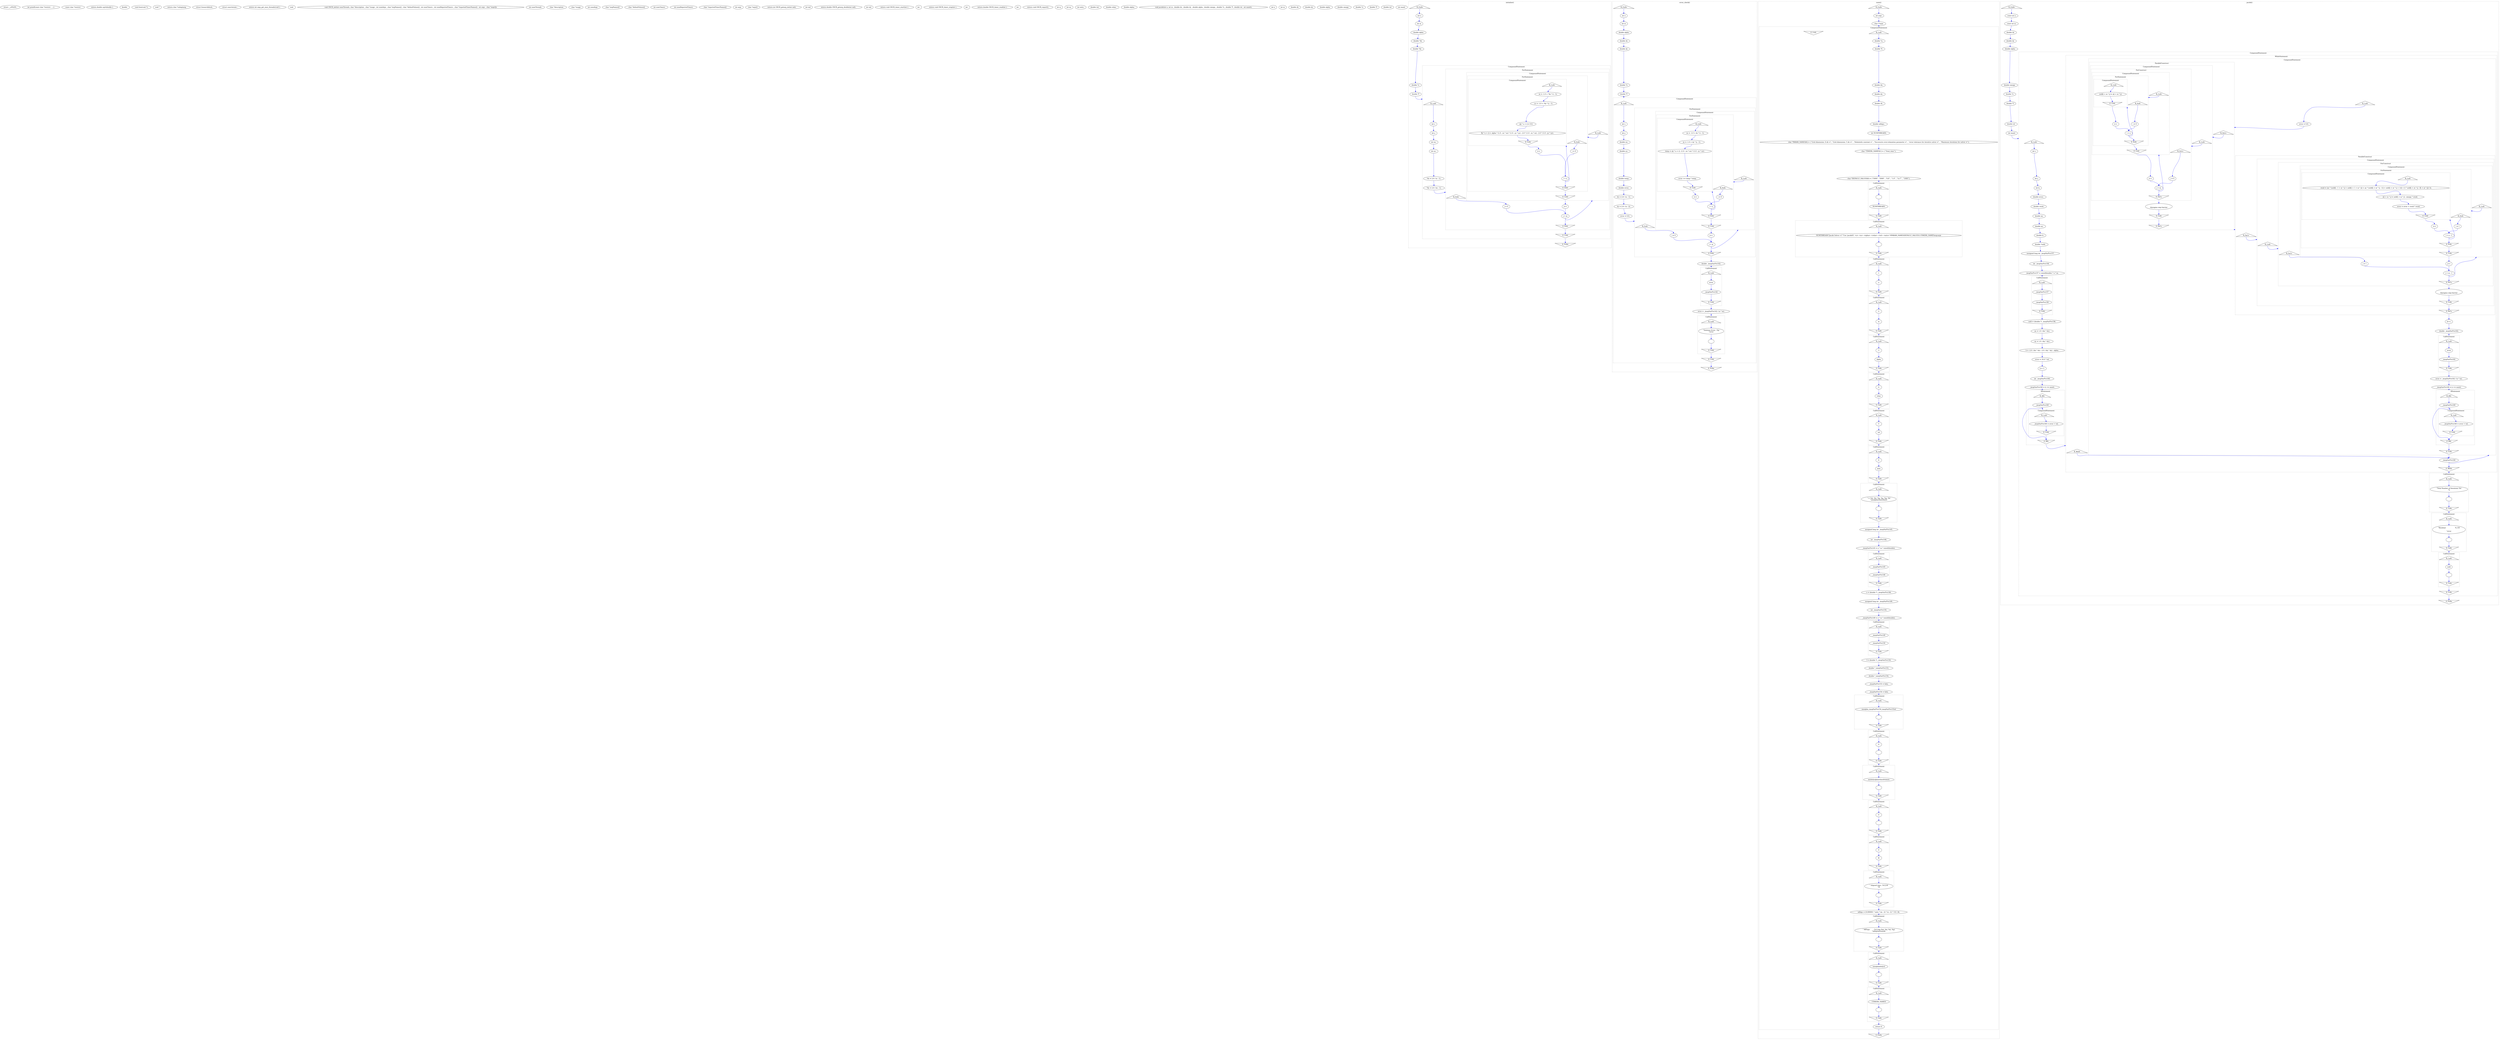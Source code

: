digraph graph1749186397 {
	compound=true;
	edge[color=blue];
	node665576141[label="struct __sFILEX ;"];
	node2080166188[label="int printf(const char *restrict , ...);"];
	node1769597131[label="const char *restrict "];
	node1146848448[label="extern double sqrt(double );"];
	node1688019098[label="double "];
	node6738746[label="void free(void *);"];
	node2088051243[label="void *"];
	node1025799482[label="extern char *suboptarg;"];
	node1068934215[label="struct fssearchblock ;"];
	node610984013[label="struct searchstate ;"];
	node1796488937[label="extern int omp_get_max_threads(void );"];
	node64830413[label="void "];
	node1166726978[label="void OSCR_init(int numThreads, char *description , char *usage , int numArgs , char *argNames[] , char *defaultValues[] , int numTimers , int numReportedTimers , char *reportedTimerNames[] , int argc , char *argv[]);"];
	node600746945[label="int numThreads"];
	node221036634[label="char *description"];
	node1442045361[label="char *usage"];
	node182738614[label="int numArgs"];
	node1620303253[label="char *argNames[]"];
	node89387388[label="char *defaultValues[]"];
	node1458540918[label="int numTimers"];
	node1440047379[label="int numReportedTimers"];
	node1558712965[label="char *reportedTimerNames[]"];
	node250370634[label="int argc"];
	node143110009[label="char *argv[]"];
	node1731722639[label="extern int OSCR_getarg_int(int ind);"];
	node762227630[label="int ind"];
	node54495403[label="extern double OSCR_getarg_double(int ind);"];
	node1991294891[label="int ind"];
	node842326585[label="extern void OSCR_timer_start(int );"];
	node1615056168[label="int "];
	node439904756[label="extern void OSCR_timer_stop(int );"];
	node1122805102[label="int "];
	node1946403944[label="extern double OSCR_timer_read(int );"];
	node394721749[label="int "];
	node1418385211[label="extern void OSCR_report();"];
	node1159114532[label="int n;"];
	node134310351[label="int m;"];
	node611563982[label="int mits;"];
	node1485697819[label="double tol;"];
	node297927961[label="double relax;"];
	node1786364562[label="double alpha;"];
	node1669712678[label="void jacobi(int n, int m , double dx , double dy , double alpha , double omega , double *u , double *f , double tol , int maxit);"];
	node1889248251[label="int n"];
	node2011482127[label="int m"];
	node210652080[label="double dx"];
	node146370526[label="double dy"];
	node1587819720[label="double alpha"];
	node1210898719[label="double omega"];
	node720167805[label="double *u"];
	node992846223[label="double *f"];
	node937773018[label="double tol"];
	node2052256418[label="int maxit"];
	subgraph cluster2041416495 {
		compound=true;
		style=dotted;
		label="initialize()";
		node502800944[label="B_FuDe", shape="triangle"];
		node576936864[label="E_FuDe", shape="invtriangle"];
		node1340565491[label="int n"];
		node349420578[label="int m"];
		node534906248[label="double alpha"];
		node1016925085[label="double *dx"];
		node1224347463[label="double *dy"];
		node963110412[label="double *u"];
		node345902941[label="double *f"];
		subgraph cluster1524960486 {
			compound=true;
			style=dotted;
			label="CompoundStatement";
			node117009527[label="B_CoSt", shape="triangle"];
			node199640888[label="E_CoSt", shape="invtriangle"];
			node1264413185[label="int i;"];
			node431687661[label="int j;"];
			node1546693040[label="int xx;"];
			node1928931046[label="int yy;"];
			node384587033[label="*dx = 2.0 / (n - 1);"];
			node1546908073[label="*dy = 2.0 / (m - 1);"];
			subgraph cluster757004314 {
				compound=true;
				style=dotted;
				label="ForStatement";
				node1279271200[label="B_FoSt", shape="triangle"];
				node52908367[label="E_FoSt", shape="invtriangle"];
				node1971764991[label="j = 0"];
				node1293680848[label="j < m"];
				node2151717[label="j++"];
				subgraph cluster966544353 {
					compound=true;
					style=dotted;
					label="CompoundStatement";
					node689745064[label="B_CoSt", shape="triangle"];
					node945722724[label="E_CoSt", shape="invtriangle"];
					subgraph cluster649329985 {
						compound=true;
						style=dotted;
						label="ForStatement";
						node1955920234[label="B_FoSt", shape="triangle"];
						node1444635922[label="E_FoSt", shape="invtriangle"];
						node1239807799[label="i = 0"];
						node1778629809[label="i < n"];
						node1620948027[label="i++"];
						subgraph cluster680712932 {
							compound=true;
							style=dotted;
							label="CompoundStatement";
							node895281180[label="B_CoSt", shape="triangle"];
							node694452085[label="E_CoSt", shape="invtriangle"];
							node1785397234[label="xx = -1.0 + *dx * (i - 1);"];
							node710190911[label="yy = -1.0 + *dy * (j - 1);"];
							node1387380406[label="u[j * n + i] = 0.0;"];
							node540325452[label="f[j * n + i] = -alpha * (1.0 - xx * xx) * (1.0 - yy * yy) - 2.0 * (1.0 - xx * xx) - 2.0 * (1.0 - yy * yy);"];
						}
					}
				}
			}
		}
	}
	subgraph cluster542980314 {
		compound=true;
		style=dotted;
		label="error_check()";
		node1766911337[label="B_FuDe", shape="triangle"];
		node1842853283[label="E_FuDe", shape="invtriangle"];
		node932257672[label="int n"];
		node775081157[label="int m"];
		node1731656333[label="double alpha"];
		node800735172[label="double dx"];
		node997850486[label="double dy"];
		node1117871068[label="double *u"];
		node888557915[label="double *f"];
		subgraph cluster130764844 {
			compound=true;
			style=dotted;
			label="CompoundStatement";
			node660339123[label="B_CoSt", shape="triangle"];
			node462039519[label="E_CoSt", shape="invtriangle"];
			node519492428[label="int i;"];
			node665698670[label="int j;"];
			node668312960[label="double xx;"];
			node1209411469[label="double yy;"];
			node1581078471[label="double temp;"];
			node1221991240[label="double error;"];
			node1463355115[label="dx = 2.0 / (n - 1);"];
			node1414549197[label="dy = 2.0 / (n - 2);"];
			node1731977615[label="error = 0.0;"];
			subgraph cluster2048013503 {
				compound=true;
				style=dotted;
				label="ForStatement";
				node795011696[label="B_FoSt", shape="triangle"];
				node616207929[label="E_FoSt", shape="invtriangle"];
				node461698165[label="j = 0"];
				node431570856[label="j < m"];
				node948250363[label="j++"];
				subgraph cluster1855261647 {
					compound=true;
					style=dotted;
					label="CompoundStatement";
					node373378624[label="B_CoSt", shape="triangle"];
					node1958402562[label="E_CoSt", shape="invtriangle"];
					subgraph cluster1195942137 {
						compound=true;
						style=dotted;
						label="ForStatement";
						node1259639178[label="B_FoSt", shape="triangle"];
						node1830745997[label="E_FoSt", shape="invtriangle"];
						node1844334363[label="i = 0"];
						node1184124073[label="i < n"];
						node1979274004[label="i++"];
						subgraph cluster1984094095 {
							compound=true;
							style=dotted;
							label="CompoundStatement";
							node1043358826[label="B_CoSt", shape="triangle"];
							node1558079303[label="E_CoSt", shape="invtriangle"];
							node764826684[label="xx = -1.0 + dx * (i - 1);"];
							node753631393[label="yy = -1.0 + dy * (j - 1);"];
							node2101527076[label="temp = u[j * n + i] - (1.0 - xx * xx) * (1.0 - yy * yy);"];
							node1280124872[label="error += temp * temp;"];
						}
					}
				}
			}
			node1552400354[label="double _imopVarPre142;"];
			subgraph cluster1543146693 {
				compound=true;
				style=dotted;
				label="CallStatement";
				node1718322084[label="B_CaSt", shape="triangle"];
				node1956415355[label="E_CaSt", shape="invtriangle"];
				node251520863[label="error"];
				node992086987[label="_imopVarPre142"];
			}
			node1100109058[label="error = _imopVarPre142 / (n * m);"];
			subgraph cluster1946111918 {
				compound=true;
				style=dotted;
				label="CallStatement";
				node564817260[label="B_CaSt", shape="triangle"];
				node194415222[label="E_CaSt", shape="invtriangle"];
				node798622145[label="\"Solution Error : %g\n\"error"];
				node2015999862[label=""];
			}
		}
	}
	subgraph cluster478209179 {
		compound=true;
		style=dotted;
		label="main()";
		node1166230227[label="B_FuDe", shape="triangle"];
		node365056339[label="E_FuDe", shape="invtriangle"];
		node2000648320[label="int argc"];
		node1191864687[label="char **argv"];
		subgraph cluster2061440682 {
			compound=true;
			style=dotted;
			label="CompoundStatement";
			node883020319[label="B_CoSt", shape="triangle"];
			node1488946768[label="E_CoSt", shape="invtriangle"];
			node739264372[label="double *u;"];
			node1850597787[label="double *f;"];
			node1730337646[label="double dx;"];
			node673672784[label="double dy;"];
			node73698537[label="double dt;"];
			node1321115948[label="double mflops;"];
			node2122357625[label="int NUMTHREADS;"];
			node82275756[label="char *PARAM_NAMES[6] = {\"Grid dimension: X dir =\", \"Grid dimension: Y dir =\" , \"Helmhotlz constant =\" , \"Successive over-relaxation parameter =\" , \"error tolerance for iterative solver =\" , \"Maximum iterations for solver =\"};"];
			node1504321715[label="char *TIMERS_NAMES[1] = {\"Total_time\"};"];
			node993420850[label="char *DEFAULT_VALUES[6] = {\"5000\", \"5000\" , \"0.8\" , \"1.0\" , \"1e-7\" , \"1000\"};"];
			subgraph cluster492252770 {
				compound=true;
				style=dotted;
				label="CallStatement";
				node701166114[label="B_CaSt", shape="triangle"];
				node1187972599[label="E_CaSt", shape="invtriangle"];
				node1481751887[label=""];
				node2094115865[label="NUMTHREADS"];
			}
			subgraph cluster1417554340 {
				compound=true;
				style=dotted;
				label="CallStatement";
				node478182173[label="B_CaSt", shape="triangle"];
				node596333086[label="E_CaSt", shape="invtriangle"];
				node456785282[label="NUMTHREADS\"Jacobi Solver v1\"\"Use \'jacobi01\' <n> <m> <alpha> <relax> <tol> <mits>\"6PARAM_NAMESDEFAULT_VALUES11TIMERS_NAMESargcargv"];
				node452457802[label=""];
			}
			subgraph cluster1829966070 {
				compound=true;
				style=dotted;
				label="CallStatement";
				node841537936[label="B_CaSt", shape="triangle"];
				node1424439581[label="E_CaSt", shape="invtriangle"];
				node1354280589[label="1"];
				node701681793[label="n"];
			}
			subgraph cluster2078239671 {
				compound=true;
				style=dotted;
				label="CallStatement";
				node465909321[label="B_CaSt", shape="triangle"];
				node143486875[label="E_CaSt", shape="invtriangle"];
				node1205419533[label="2"];
				node405488475[label="m"];
			}
			subgraph cluster1622135821 {
				compound=true;
				style=dotted;
				label="CallStatement";
				node681747431[label="B_CaSt", shape="triangle"];
				node1059080630[label="E_CaSt", shape="invtriangle"];
				node280223635[label="3"];
				node3392189[label="alpha"];
			}
			subgraph cluster1628289406 {
				compound=true;
				style=dotted;
				label="CallStatement";
				node1862674654[label="B_CaSt", shape="triangle"];
				node1068232840[label="E_CaSt", shape="invtriangle"];
				node507061061[label="4"];
				node2077662850[label="relax"];
			}
			subgraph cluster984567559 {
				compound=true;
				style=dotted;
				label="CallStatement";
				node1556061855[label="B_CaSt", shape="triangle"];
				node417875774[label="E_CaSt", shape="invtriangle"];
				node1513029997[label="5"];
				node1121891386[label="tol"];
			}
			subgraph cluster467313213 {
				compound=true;
				style=dotted;
				label="CallStatement";
				node2045913001[label="B_CaSt", shape="triangle"];
				node1822630059[label="E_CaSt", shape="invtriangle"];
				node1356236848[label="6"];
				node1733619456[label="mits"];
			}
			subgraph cluster855724043 {
				compound=true;
				style=dotted;
				label="CallStatement";
				node615853374[label="B_CaSt", shape="triangle"];
				node366916060[label="E_CaSt", shape="invtriangle"];
				node1855734078[label="\"-> %d, %d, %g, %g, %g, %d\n\"nmalpharelaxtolmits"];
				node275754769[label=""];
			}
			node279781579[label="unsigned long int _imopVarPre145;"];
			node254955665[label="int _imopVarPre146;"];
			node2050275256[label="_imopVarPre145 = n * m * sizeof(double);"];
			subgraph cluster1424497441 {
				compound=true;
				style=dotted;
				label="CallStatement";
				node953528583[label="B_CaSt", shape="triangle"];
				node1716551994[label="E_CaSt", shape="invtriangle"];
				node1156210828[label="_imopVarPre145"];
				node1158124724[label="_imopVarPre146"];
			}
			node995631377[label="u = (double *) _imopVarPre146;"];
			node3694603[label="unsigned long int _imopVarPre149;"];
			node37400149[label="int _imopVarPre150;"];
			node939475028[label="_imopVarPre149 = n * m * sizeof(double);"];
			subgraph cluster47268007 {
				compound=true;
				style=dotted;
				label="CallStatement";
				node880533231[label="B_CaSt", shape="triangle"];
				node715289224[label="E_CaSt", shape="invtriangle"];
				node2134157671[label="_imopVarPre149"];
				node495857386[label="_imopVarPre150"];
			}
			node1346354118[label="f = (double *) _imopVarPre150;"];
			node930900166[label="double *_imopVarPre153;"];
			node1870749311[label="double *_imopVarPre154;"];
			node1360533184[label="_imopVarPre153 = &dy;"];
			node955443582[label="_imopVarPre154 = &dx;"];
			subgraph cluster778337881 {
				compound=true;
				style=dotted;
				label="CallStatement";
				node742568993[label="B_CaSt", shape="triangle"];
				node1373861264[label="E_CaSt", shape="invtriangle"];
				node233519968[label="nmalpha_imopVarPre154_imopVarPre153uf"];
				node943666520[label=""];
			}
			subgraph cluster1856589162 {
				compound=true;
				style=dotted;
				label="CallStatement";
				node675833472[label="B_CaSt", shape="triangle"];
				node1300132917[label="E_CaSt", shape="invtriangle"];
				node1243495105[label="0"];
				node8197402[label=""];
			}
			subgraph cluster15910024 {
				compound=true;
				style=dotted;
				label="CallStatement";
				node1420623741[label="B_CaSt", shape="triangle"];
				node2076829355[label="E_CaSt", shape="invtriangle"];
				node1418245573[label="nmdxdyalpharelaxuftolmits"];
				node476973576[label=""];
			}
			subgraph cluster1129387802 {
				compound=true;
				style=dotted;
				label="CallStatement";
				node1009218257[label="B_CaSt", shape="triangle"];
				node936380963[label="E_CaSt", shape="invtriangle"];
				node1128158063[label="0"];
				node159917166[label=""];
			}
			subgraph cluster1098568947 {
				compound=true;
				style=dotted;
				label="CallStatement";
				node795594631[label="B_CaSt", shape="triangle"];
				node1492219097[label="E_CaSt", shape="invtriangle"];
				node2026371507[label="0"];
				node178393154[label="dt"];
			}
			subgraph cluster1311544814 {
				compound=true;
				style=dotted;
				label="CallStatement";
				node13692003[label="B_CaSt", shape="triangle"];
				node94748968[label="E_CaSt", shape="invtriangle"];
				node1944815218[label="\" elapsed time : %12.6f\n\"dt"];
				node2146613458[label=""];
			}
			node594916129[label="mflops = (0.000001 * mits * (m - 2) * (n - 2) * 13) / dt;"];
			subgraph cluster1272753974 {
				compound=true;
				style=dotted;
				label="CallStatement";
				node1641027464[label="B_CaSt", shape="triangle"];
				node731610911[label="E_CaSt", shape="invtriangle"];
				node642538759[label="\" MFlops       : %12.6g (%d, %d, %d, %g)\n\"mflopsmitsmndt"];
				node1317441269[label=""];
			}
			subgraph cluster611739613 {
				compound=true;
				style=dotted;
				label="CallStatement";
				node1862900975[label="B_CaSt", shape="triangle"];
				node184244257[label="E_CaSt", shape="invtriangle"];
				node1275011461[label="nmalphadxdyuf"];
				node1808527451[label=""];
			}
			subgraph cluster1500588149 {
				compound=true;
				style=dotted;
				label="CallStatement";
				node1202907617[label="B_CaSt", shape="triangle"];
				node1502882632[label="E_CaSt", shape="invtriangle"];
				node409596180[label="1TIMERS_NAMES"];
				node632841653[label=""];
			}
			node538618049[label="return 0;"];
		}
	}
	subgraph cluster180078856 {
		compound=true;
		style=dotted;
		label="jacobi()";
		node1152380885[label="B_FuDe", shape="triangle"];
		node161982472[label="E_FuDe", shape="invtriangle"];
		node905488851[label="const int n"];
		node190153364[label="const int m"];
		node810169941[label="double dx"];
		node589016913[label="double dy"];
		node809128217[label="double alpha"];
		node336927685[label="double omega"];
		node1651689839[label="double *u"];
		node841483227[label="double *f"];
		node1559788797[label="double tol"];
		node1251247808[label="int maxit"];
		subgraph cluster10001825 {
			compound=true;
			style=dotted;
			label="CompoundStatement";
			node835426017[label="B_CoSt", shape="triangle"];
			node65982709[label="E_CoSt", shape="invtriangle"];
			node1142735456[label="int i;"];
			node1257532915[label="int j;"];
			node2007138812[label="int k;"];
			node1779479139[label="double error;"];
			node199000084[label="double resid;"];
			node1643379640[label="double ax;"];
			node1165568071[label="double ay;"];
			node1373646877[label="double b;"];
			node62915435[label="double *uold;"];
			node663277822[label="unsigned long int _imopVarPre157;"];
			node394424498[label="int _imopVarPre158;"];
			node1206180304[label="_imopVarPre157 = sizeof(double) * n * m;"];
			subgraph cluster1646234040 {
				compound=true;
				style=dotted;
				label="CallStatement";
				node255041198[label="B_CaSt", shape="triangle"];
				node673367807[label="E_CaSt", shape="invtriangle"];
				node1303362110[label="_imopVarPre157"];
				node1077316166[label="_imopVarPre158"];
			}
			node905940937[label="uold = (double *) _imopVarPre158;"];
			node1123664282[label="ax = 1.0 / (dx * dx);"];
			node543409470[label="ay = 1.0 / (dy * dy);"];
			node2097989776[label="b = -2.0 / (dx * dx) - 2.0 / (dy * dy) - alpha;"];
			node1729171313[label="error = 10.0 * tol;"];
			node1681215776[label="k = 1;"];
			node1819897025[label="int _imopVarPre160;"];
			node1878267309[label="_imopVarPre160 = k <= maxit;"];
			subgraph cluster947173397 {
				compound=true;
				style=dotted;
				label="IfStatement";
				node1568159144[label="B_IfSt", shape="triangle"];
				node1935689965[label="E_IfSt", shape="invtriangle"];
				node404152906[label="_imopVarPre160"];
				subgraph cluster1566269351 {
					compound=true;
					style=dotted;
					label="CompoundStatement";
					node44249014[label="B_CoSt", shape="triangle"];
					node101740901[label="E_CoSt", shape="invtriangle"];
					node2076627578[label="_imopVarPre160 = error > tol;"];
				}
			}
			subgraph cluster911857585 {
				compound=true;
				style=dotted;
				label="WhileStatement";
				node538292941[label="B_WhSt", shape="triangle"];
				node1004219512[label="E_WhSt", shape="invtriangle"];
				node293326812[label="_imopVarPre160"];
				subgraph cluster341887005 {
					compound=true;
					style=dotted;
					label="CompoundStatement";
					node59465509[label="B_CoSt", shape="triangle"];
					node847174133[label="E_CoSt", shape="invtriangle"];
					node1142402835[label="error = 0.0;"];
					subgraph cluster1022830989 {
						compound=true;
						style=dotted;
						label="ParallelConstruct";
						node33510911[label="B_PaCo", shape="triangle"];
						node891232836[label="E_PaCo", shape="invtriangle"];
						subgraph cluster1258103238 {
							compound=true;
							style=dotted;
							label="CompoundStatement";
							node1292325833[label="B_CoSt", shape="triangle"];
							node337029130[label="E_CoSt", shape="invtriangle"];
							subgraph cluster1462661081 {
								compound=true;
								style=dotted;
								label="ForConstruct";
								node2136911375[label="B_FoCo", shape="triangle"];
								node1488395499[label="E_FoCo", shape="invtriangle"];
								node1145882513[label="j = 0"];
								node925908754[label="j < m"];
								node1310167355[label="j++"];
								subgraph cluster904409454 {
									compound=true;
									style=dotted;
									label="CompoundStatement";
									node40736485[label="B_CoSt", shape="triangle"];
									node862486751[label="E_CoSt", shape="invtriangle"];
									subgraph cluster985655365 {
										compound=true;
										style=dotted;
										label="ForStatement";
										node2047812687[label="B_FoSt", shape="triangle"];
										node913450862[label="E_FoSt", shape="invtriangle"];
										node590406624[label="i = 0"];
										node666040998[label="i < n"];
										node736868175[label="i++"];
										subgraph cluster1636487850 {
											compound=true;
											style=dotted;
											label="CompoundStatement";
											node447144896[label="B_CoSt", shape="triangle"];
											node892466122[label="E_CoSt", shape="invtriangle"];
											node1583816224[label="uold[i + m * j] = u[i + m * j];"];
										}
									}
								}
							}
							node1146423186[label="
#pragma omp barrier
"];
						}
					}
					subgraph cluster1633566545 {
						compound=true;
						style=dotted;
						label="ParallelConstruct";
						node1081635795[label="B_PaCo", shape="triangle"];
						node1619773688[label="E_PaCo", shape="invtriangle"];
						subgraph cluster1754087707 {
							compound=true;
							style=dotted;
							label="CompoundStatement";
							node942444738[label="B_CoSt", shape="triangle"];
							node140110402[label="E_CoSt", shape="invtriangle"];
							subgraph cluster82517097 {
								compound=true;
								style=dotted;
								label="ForConstruct";
								node1943266645[label="B_FoCo", shape="triangle"];
								node721648892[label="E_FoCo", shape="invtriangle"];
								node1762378078[label="j = 1"];
								node2089636626[label="j < m - 1"];
								node1864007931[label="j++"];
								subgraph cluster684407333 {
									compound=true;
									style=dotted;
									label="CompoundStatement";
									node1431699407[label="B_CoSt", shape="triangle"];
									node1828559444[label="E_CoSt", shape="invtriangle"];
									subgraph cluster1240328647 {
										compound=true;
										style=dotted;
										label="ForStatement";
										node1858976440[label="B_FoSt", shape="triangle"];
										node1037346554[label="E_FoSt", shape="invtriangle"];
										node605201451[label="i = 1"];
										node62182667[label="i < n - 1"];
										node124132186[label="i++"];
										subgraph cluster265939934 {
											compound=true;
											style=dotted;
											label="CompoundStatement";
											node345516674[label="B_CoSt", shape="triangle"];
											node1323676377[label="E_CoSt", shape="invtriangle"];
											node688722159[label="resid = (ax * (uold[i - 1 + m * j] + uold[i + 1 + m * j]) + ay * (uold[i + m * (j - 1)] + uold[i + m * (j + 1)]) + b * uold[i + m * j] - f[i + m * j]) / b;"];
											node1010311355[label="u[i + m * j] = uold[i + m * j] - omega * resid;"];
											node327561535[label="error = error + resid * resid;"];
										}
									}
								}
							}
							node1431064234[label="
#pragma omp barrier
"];
						}
					}
					node395607661[label="k++;"];
					node716333944[label="double _imopVarPre162;"];
					subgraph cluster406265225 {
						compound=true;
						style=dotted;
						label="CallStatement";
						node1329572464[label="B_CaSt", shape="triangle"];
						node1211297851[label="E_CaSt", shape="invtriangle"];
						node2062780238[label="error"];
						node1750490055[label="_imopVarPre162"];
					}
					node236055802[label="error = _imopVarPre162 / (n * m);"];
					node1841945133[label="_imopVarPre160 = k <= maxit;"];
					subgraph cluster2009139807 {
						compound=true;
						style=dotted;
						label="IfStatement";
						node24532316[label="B_IfSt", shape="triangle"];
						node2088246338[label="E_IfSt", shape="invtriangle"];
						node895259838[label="_imopVarPre160"];
						subgraph cluster213095762 {
							compound=true;
							style=dotted;
							label="CompoundStatement";
							node32749970[label="B_CoSt", shape="triangle"];
							node710144533[label="E_CoSt", shape="invtriangle"];
							node586479858[label="_imopVarPre160 = error > tol;"];
						}
					}
				}
			}
			subgraph cluster1446521801 {
				compound=true;
				style=dotted;
				label="CallStatement";
				node1494896526[label="B_CaSt", shape="triangle"];
				node1408073939[label="E_CaSt", shape="invtriangle"];
				node1805672691[label="\"Total Number of Iterations %d\n\"k"];
				node1092245861[label=""];
			}
			subgraph cluster1907767760 {
				compound=true;
				style=dotted;
				label="CallStatement";
				node413293501[label="B_CaSt", shape="triangle"];
				node1566285515[label="E_CaSt", shape="invtriangle"];
				node518159731[label="\"Residual                   %.15f\n\n\"error"];
				node2095602418[label=""];
			}
			subgraph cluster509654105 {
				compound=true;
				style=dotted;
				label="CallStatement";
				node1904047495[label="B_CaSt", shape="triangle"];
				node1049650037[label="E_CaSt", shape="invtriangle"];
				node1076039353[label="uold"];
				node1102135101[label=""];
			}
		}
	}
	node502800944 -> node1340565491[tailport=s, headport=n, weight=8];
	node1340565491 -> node349420578[weight=8, tailport=s, headport=n];
	node349420578 -> node534906248[weight=8, tailport=s, headport=n];
	node534906248 -> node1016925085[weight=8, tailport=s, headport=n];
	node1016925085 -> node1224347463[weight=8, tailport=s, headport=n];
	node1224347463 -> node963110412[weight=8, tailport=s, headport=n];
	node963110412 -> node345902941[weight=8, tailport=s, headport=n];
	node345902941 -> node117009527[lhead=cluster1524960486, weight=8, tailport=s, headport=n];
	node117009527 -> node1264413185[tailport=s, headport=n, weight=8];
	node1264413185 -> node431687661[weight=8, tailport=s, headport=n];
	node431687661 -> node1546693040[weight=8, tailport=s, headport=n];
	node1546693040 -> node1928931046[weight=8, tailport=s, headport=n];
	node1928931046 -> node384587033[weight=8, tailport=s, headport=n];
	node384587033 -> node1546908073[weight=8, tailport=s, headport=n];
	node1546908073 -> node1279271200[lhead=cluster757004314, weight=8, tailport=s, headport=n];
	node1279271200 -> node1971764991[tailport=s, headport=n, weight=8];
	node1971764991 -> node1293680848[weight=8, tailport=s, headport=n];
	node1293680848 -> node689745064[lhead=cluster966544353, weight=8, tailport=s, headport=n];
	node1293680848 -> node52908367[weight=8, tailport=s, headport=n];
	node2151717 -> node1293680848[weight=8, tailport=s, headport=n];
	node689745064 -> node1955920234[tailport=s, headport=n, weight=8, lhead=cluster649329985];
	node1955920234 -> node1239807799[tailport=s, headport=n, weight=8];
	node1239807799 -> node1778629809[weight=8, tailport=s, headport=n];
	node1778629809 -> node895281180[lhead=cluster680712932, weight=8, tailport=s, headport=n];
	node1778629809 -> node1444635922[weight=8, tailport=s, headport=n];
	node1620948027 -> node1778629809[weight=8, tailport=s, headport=n];
	node895281180 -> node1785397234[tailport=s, headport=n, weight=8];
	node1785397234 -> node710190911[weight=8, tailport=s, headport=n];
	node710190911 -> node1387380406[weight=8, tailport=s, headport=n];
	node1387380406 -> node540325452[weight=8, tailport=s, headport=n];
	node540325452 -> node694452085[weight=8, tailport=s, headport=n];
	node694452085 -> node1620948027[tailport=s, headport=n, weight=8, ltail=cluster680712932];
	node1444635922 -> node945722724[tailport=s, headport=n, weight=8, ltail=cluster649329985];
	node945722724 -> node2151717[tailport=s, headport=n, weight=8, ltail=cluster966544353];
	node52908367 -> node199640888[tailport=s, headport=n, weight=8, ltail=cluster757004314];
	node199640888 -> node576936864[tailport=s, headport=n, weight=8, ltail=cluster1524960486];
	node1766911337 -> node932257672[tailport=s, headport=n, weight=8];
	node932257672 -> node775081157[weight=8, tailport=s, headport=n];
	node775081157 -> node1731656333[weight=8, tailport=s, headport=n];
	node1731656333 -> node800735172[weight=8, tailport=s, headport=n];
	node800735172 -> node997850486[weight=8, tailport=s, headport=n];
	node997850486 -> node1117871068[weight=8, tailport=s, headport=n];
	node1117871068 -> node888557915[weight=8, tailport=s, headport=n];
	node888557915 -> node660339123[lhead=cluster130764844, weight=8, tailport=s, headport=n];
	node660339123 -> node519492428[tailport=s, headport=n, weight=8];
	node519492428 -> node665698670[weight=8, tailport=s, headport=n];
	node665698670 -> node668312960[weight=8, tailport=s, headport=n];
	node668312960 -> node1209411469[weight=8, tailport=s, headport=n];
	node1209411469 -> node1581078471[weight=8, tailport=s, headport=n];
	node1581078471 -> node1221991240[weight=8, tailport=s, headport=n];
	node1221991240 -> node1463355115[weight=8, tailport=s, headport=n];
	node1463355115 -> node1414549197[weight=8, tailport=s, headport=n];
	node1414549197 -> node1731977615[weight=8, tailport=s, headport=n];
	node1731977615 -> node795011696[lhead=cluster2048013503, weight=8, tailport=s, headport=n];
	node795011696 -> node461698165[tailport=s, headport=n, weight=8];
	node461698165 -> node431570856[weight=8, tailport=s, headport=n];
	node431570856 -> node373378624[lhead=cluster1855261647, weight=8, tailport=s, headport=n];
	node431570856 -> node616207929[weight=8, tailport=s, headport=n];
	node948250363 -> node431570856[weight=8, tailport=s, headport=n];
	node373378624 -> node1259639178[tailport=s, headport=n, weight=8, lhead=cluster1195942137];
	node1259639178 -> node1844334363[tailport=s, headport=n, weight=8];
	node1844334363 -> node1184124073[weight=8, tailport=s, headport=n];
	node1184124073 -> node1043358826[lhead=cluster1984094095, weight=8, tailport=s, headport=n];
	node1184124073 -> node1830745997[weight=8, tailport=s, headport=n];
	node1979274004 -> node1184124073[weight=8, tailport=s, headport=n];
	node1043358826 -> node764826684[tailport=s, headport=n, weight=8];
	node764826684 -> node753631393[weight=8, tailport=s, headport=n];
	node753631393 -> node2101527076[weight=8, tailport=s, headport=n];
	node2101527076 -> node1280124872[weight=8, tailport=s, headport=n];
	node1280124872 -> node1558079303[weight=8, tailport=s, headport=n];
	node1558079303 -> node1979274004[tailport=s, headport=n, weight=8, ltail=cluster1984094095];
	node1830745997 -> node1958402562[tailport=s, headport=n, weight=8, ltail=cluster1195942137];
	node1958402562 -> node948250363[tailport=s, headport=n, weight=8, ltail=cluster1855261647];
	node616207929 -> node1552400354[tailport=s, headport=n, weight=8, ltail=cluster2048013503];
	node1552400354 -> node1718322084[lhead=cluster1543146693, weight=8, tailport=s, headport=n];
	node1718322084 -> node251520863[tailport=s, headport=n, weight=8];
	node251520863 -> node992086987[weight=8, tailport=s, headport=n];
	node992086987 -> node1956415355[weight=8, tailport=s, headport=n];
	node1956415355 -> node1100109058[tailport=s, headport=n, weight=8, ltail=cluster1543146693];
	node1100109058 -> node564817260[lhead=cluster1946111918, weight=8, tailport=s, headport=n];
	node564817260 -> node798622145[tailport=s, headport=n, weight=8];
	node798622145 -> node2015999862[weight=8, tailport=s, headport=n];
	node2015999862 -> node194415222[weight=8, tailport=s, headport=n];
	node194415222 -> node462039519[tailport=s, headport=n, weight=8, ltail=cluster1946111918];
	node462039519 -> node1842853283[tailport=s, headport=n, weight=8, ltail=cluster130764844];
	node1166230227 -> node2000648320[tailport=s, headport=n, weight=8];
	node2000648320 -> node1191864687[weight=8, tailport=s, headport=n];
	node1191864687 -> node883020319[lhead=cluster2061440682, weight=8, tailport=s, headport=n];
	node883020319 -> node739264372[tailport=s, headport=n, weight=8];
	node739264372 -> node1850597787[weight=8, tailport=s, headport=n];
	node1850597787 -> node1730337646[weight=8, tailport=s, headport=n];
	node1730337646 -> node673672784[weight=8, tailport=s, headport=n];
	node673672784 -> node73698537[weight=8, tailport=s, headport=n];
	node73698537 -> node1321115948[weight=8, tailport=s, headport=n];
	node1321115948 -> node2122357625[weight=8, tailport=s, headport=n];
	node2122357625 -> node82275756[weight=8, tailport=s, headport=n];
	node82275756 -> node1504321715[weight=8, tailport=s, headport=n];
	node1504321715 -> node993420850[weight=8, tailport=s, headport=n];
	node993420850 -> node701166114[lhead=cluster492252770, weight=8, tailport=s, headport=n];
	node701166114 -> node1481751887[tailport=s, headport=n, weight=8];
	node1481751887 -> node2094115865[weight=8, tailport=s, headport=n];
	node2094115865 -> node1187972599[weight=8, tailport=s, headport=n];
	node1187972599 -> node478182173[tailport=s, headport=n, ltail=cluster492252770, lhead=cluster1417554340];
	node478182173 -> node456785282[tailport=s, headport=n, weight=8];
	node456785282 -> node452457802[weight=8, tailport=s, headport=n];
	node452457802 -> node596333086[weight=8, tailport=s, headport=n];
	node596333086 -> node841537936[tailport=s, headport=n, ltail=cluster1417554340, lhead=cluster1829966070];
	node841537936 -> node1354280589[tailport=s, headport=n, weight=8];
	node1354280589 -> node701681793[weight=8, tailport=s, headport=n];
	node701681793 -> node1424439581[weight=8, tailport=s, headport=n];
	node1424439581 -> node465909321[tailport=s, headport=n, ltail=cluster1829966070, lhead=cluster2078239671];
	node465909321 -> node1205419533[tailport=s, headport=n, weight=8];
	node1205419533 -> node405488475[weight=8, tailport=s, headport=n];
	node405488475 -> node143486875[weight=8, tailport=s, headport=n];
	node143486875 -> node681747431[tailport=s, headport=n, ltail=cluster2078239671, lhead=cluster1622135821];
	node681747431 -> node280223635[tailport=s, headport=n, weight=8];
	node280223635 -> node3392189[weight=8, tailport=s, headport=n];
	node3392189 -> node1059080630[weight=8, tailport=s, headport=n];
	node1059080630 -> node1862674654[tailport=s, headport=n, ltail=cluster1622135821, lhead=cluster1628289406];
	node1862674654 -> node507061061[tailport=s, headport=n, weight=8];
	node507061061 -> node2077662850[weight=8, tailport=s, headport=n];
	node2077662850 -> node1068232840[weight=8, tailport=s, headport=n];
	node1068232840 -> node1556061855[tailport=s, headport=n, ltail=cluster1628289406, lhead=cluster984567559];
	node1556061855 -> node1513029997[tailport=s, headport=n, weight=8];
	node1513029997 -> node1121891386[weight=8, tailport=s, headport=n];
	node1121891386 -> node417875774[weight=8, tailport=s, headport=n];
	node417875774 -> node2045913001[tailport=s, headport=n, ltail=cluster984567559, lhead=cluster467313213];
	node2045913001 -> node1356236848[tailport=s, headport=n, weight=8];
	node1356236848 -> node1733619456[weight=8, tailport=s, headport=n];
	node1733619456 -> node1822630059[weight=8, tailport=s, headport=n];
	node1822630059 -> node615853374[tailport=s, headport=n, ltail=cluster467313213, lhead=cluster855724043];
	node615853374 -> node1855734078[tailport=s, headport=n, weight=8];
	node1855734078 -> node275754769[weight=8, tailport=s, headport=n];
	node275754769 -> node366916060[weight=8, tailport=s, headport=n];
	node366916060 -> node279781579[tailport=s, headport=n, weight=8, ltail=cluster855724043];
	node279781579 -> node254955665[weight=8, tailport=s, headport=n];
	node254955665 -> node2050275256[weight=8, tailport=s, headport=n];
	node2050275256 -> node953528583[lhead=cluster1424497441, weight=8, tailport=s, headport=n];
	node953528583 -> node1156210828[tailport=s, headport=n, weight=8];
	node1156210828 -> node1158124724[weight=8, tailport=s, headport=n];
	node1158124724 -> node1716551994[weight=8, tailport=s, headport=n];
	node1716551994 -> node995631377[tailport=s, headport=n, weight=8, ltail=cluster1424497441];
	node995631377 -> node3694603[weight=8, tailport=s, headport=n];
	node3694603 -> node37400149[weight=8, tailport=s, headport=n];
	node37400149 -> node939475028[weight=8, tailport=s, headport=n];
	node939475028 -> node880533231[lhead=cluster47268007, weight=8, tailport=s, headport=n];
	node880533231 -> node2134157671[tailport=s, headport=n, weight=8];
	node2134157671 -> node495857386[weight=8, tailport=s, headport=n];
	node495857386 -> node715289224[weight=8, tailport=s, headport=n];
	node715289224 -> node1346354118[tailport=s, headport=n, weight=8, ltail=cluster47268007];
	node1346354118 -> node930900166[weight=8, tailport=s, headport=n];
	node930900166 -> node1870749311[weight=8, tailport=s, headport=n];
	node1870749311 -> node1360533184[weight=8, tailport=s, headport=n];
	node1360533184 -> node955443582[weight=8, tailport=s, headport=n];
	node955443582 -> node742568993[lhead=cluster778337881, weight=8, tailport=s, headport=n];
	node742568993 -> node233519968[tailport=s, headport=n, weight=8];
	node233519968 -> node943666520[weight=8, tailport=s, headport=n];
	node943666520 -> node1373861264[weight=8, tailport=s, headport=n];
	node1373861264 -> node675833472[tailport=s, headport=n, ltail=cluster778337881, lhead=cluster1856589162];
	node675833472 -> node1243495105[tailport=s, headport=n, weight=8];
	node1243495105 -> node8197402[weight=8, tailport=s, headport=n];
	node8197402 -> node1300132917[weight=8, tailport=s, headport=n];
	node1300132917 -> node1420623741[tailport=s, headport=n, ltail=cluster1856589162, lhead=cluster15910024];
	node1420623741 -> node1418245573[tailport=s, headport=n, weight=8];
	node1418245573 -> node476973576[weight=8, tailport=s, headport=n];
	node476973576 -> node2076829355[weight=8, tailport=s, headport=n];
	node2076829355 -> node1009218257[tailport=s, headport=n, ltail=cluster15910024, lhead=cluster1129387802];
	node1009218257 -> node1128158063[tailport=s, headport=n, weight=8];
	node1128158063 -> node159917166[weight=8, tailport=s, headport=n];
	node159917166 -> node936380963[weight=8, tailport=s, headport=n];
	node936380963 -> node795594631[tailport=s, headport=n, ltail=cluster1129387802, lhead=cluster1098568947];
	node795594631 -> node2026371507[tailport=s, headport=n, weight=8];
	node2026371507 -> node178393154[weight=8, tailport=s, headport=n];
	node178393154 -> node1492219097[weight=8, tailport=s, headport=n];
	node1492219097 -> node13692003[tailport=s, headport=n, ltail=cluster1098568947, lhead=cluster1311544814];
	node13692003 -> node1944815218[tailport=s, headport=n, weight=8];
	node1944815218 -> node2146613458[weight=8, tailport=s, headport=n];
	node2146613458 -> node94748968[weight=8, tailport=s, headport=n];
	node94748968 -> node594916129[tailport=s, headport=n, weight=8, ltail=cluster1311544814];
	node594916129 -> node1641027464[lhead=cluster1272753974, weight=8, tailport=s, headport=n];
	node1641027464 -> node642538759[tailport=s, headport=n, weight=8];
	node642538759 -> node1317441269[weight=8, tailport=s, headport=n];
	node1317441269 -> node731610911[weight=8, tailport=s, headport=n];
	node731610911 -> node1862900975[tailport=s, headport=n, ltail=cluster1272753974, lhead=cluster611739613];
	node1862900975 -> node1275011461[tailport=s, headport=n, weight=8];
	node1275011461 -> node1808527451[weight=8, tailport=s, headport=n];
	node1808527451 -> node184244257[weight=8, tailport=s, headport=n];
	node184244257 -> node1202907617[tailport=s, headport=n, ltail=cluster611739613, lhead=cluster1500588149];
	node1202907617 -> node409596180[tailport=s, headport=n, weight=8];
	node409596180 -> node632841653[weight=8, tailport=s, headport=n];
	node632841653 -> node1502882632[weight=8, tailport=s, headport=n];
	node1502882632 -> node538618049[tailport=s, headport=n, weight=8, ltail=cluster1500588149];
	node538618049 -> node365056339[weight=8, tailport=s, headport=n];
	node1152380885 -> node905488851[tailport=s, headport=n, weight=8];
	node905488851 -> node190153364[weight=8, tailport=s, headport=n];
	node190153364 -> node810169941[weight=8, tailport=s, headport=n];
	node810169941 -> node589016913[weight=8, tailport=s, headport=n];
	node589016913 -> node809128217[weight=8, tailport=s, headport=n];
	node809128217 -> node336927685[weight=8, tailport=s, headport=n];
	node336927685 -> node1651689839[weight=8, tailport=s, headport=n];
	node1651689839 -> node841483227[weight=8, tailport=s, headport=n];
	node841483227 -> node1559788797[weight=8, tailport=s, headport=n];
	node1559788797 -> node1251247808[weight=8, tailport=s, headport=n];
	node1251247808 -> node835426017[lhead=cluster10001825, weight=8, tailport=s, headport=n];
	node835426017 -> node1142735456[tailport=s, headport=n, weight=8];
	node1142735456 -> node1257532915[weight=8, tailport=s, headport=n];
	node1257532915 -> node2007138812[weight=8, tailport=s, headport=n];
	node2007138812 -> node1779479139[weight=8, tailport=s, headport=n];
	node1779479139 -> node199000084[weight=8, tailport=s, headport=n];
	node199000084 -> node1643379640[weight=8, tailport=s, headport=n];
	node1643379640 -> node1165568071[weight=8, tailport=s, headport=n];
	node1165568071 -> node1373646877[weight=8, tailport=s, headport=n];
	node1373646877 -> node62915435[weight=8, tailport=s, headport=n];
	node62915435 -> node663277822[weight=8, tailport=s, headport=n];
	node663277822 -> node394424498[weight=8, tailport=s, headport=n];
	node394424498 -> node1206180304[weight=8, tailport=s, headport=n];
	node1206180304 -> node255041198[lhead=cluster1646234040, weight=8, tailport=s, headport=n];
	node255041198 -> node1303362110[tailport=s, headport=n, weight=8];
	node1303362110 -> node1077316166[weight=8, tailport=s, headport=n];
	node1077316166 -> node673367807[weight=8, tailport=s, headport=n];
	node673367807 -> node905940937[tailport=s, headport=n, weight=8, ltail=cluster1646234040];
	node905940937 -> node1123664282[weight=8, tailport=s, headport=n];
	node1123664282 -> node543409470[weight=8, tailport=s, headport=n];
	node543409470 -> node2097989776[weight=8, tailport=s, headport=n];
	node2097989776 -> node1729171313[weight=8, tailport=s, headport=n];
	node1729171313 -> node1681215776[weight=8, tailport=s, headport=n];
	node1681215776 -> node1819897025[weight=8, tailport=s, headport=n];
	node1819897025 -> node1878267309[weight=8, tailport=s, headport=n];
	node1878267309 -> node1568159144[lhead=cluster947173397, weight=8, tailport=s, headport=n];
	node1568159144 -> node404152906[tailport=s, headport=n, weight=8];
	node404152906 -> node44249014[lhead=cluster1566269351, weight=8, tailport=s, headport=n];
	node404152906 -> node1935689965[weight=8, tailport=s, headport=n];
	node44249014 -> node2076627578[tailport=s, headport=n, weight=8];
	node2076627578 -> node101740901[weight=8, tailport=s, headport=n];
	node101740901 -> node1935689965[tailport=s, headport=n, weight=8, ltail=cluster1566269351];
	node1935689965 -> node538292941[tailport=s, headport=n, ltail=cluster947173397, lhead=cluster911857585];
	node538292941 -> node293326812[tailport=s, headport=n, weight=8];
	node293326812 -> node59465509[lhead=cluster341887005, weight=8, tailport=s, headport=n];
	node293326812 -> node1004219512[weight=8, tailport=s, headport=n];
	node59465509 -> node1142402835[tailport=s, headport=n, weight=8];
	node1142402835 -> node33510911[lhead=cluster1022830989, weight=8, tailport=s, headport=n];
	node33510911 -> node1292325833[tailport=s, headport=n, weight=8, lhead=cluster1258103238];
	node1292325833 -> node2136911375[tailport=s, headport=n, weight=8, lhead=cluster1462661081];
	node2136911375 -> node1145882513[tailport=s, headport=n, weight=8];
	node1145882513 -> node925908754[weight=8, tailport=s, headport=n];
	node925908754 -> node40736485[lhead=cluster904409454, weight=8, tailport=s, headport=n];
	node925908754 -> node1488395499[weight=8, tailport=s, headport=n];
	node1310167355 -> node925908754[weight=8, tailport=s, headport=n];
	node40736485 -> node2047812687[tailport=s, headport=n, weight=8, lhead=cluster985655365];
	node2047812687 -> node590406624[tailport=s, headport=n, weight=8];
	node590406624 -> node666040998[weight=8, tailport=s, headport=n];
	node666040998 -> node447144896[lhead=cluster1636487850, weight=8, tailport=s, headport=n];
	node666040998 -> node913450862[weight=8, tailport=s, headport=n];
	node736868175 -> node666040998[weight=8, tailport=s, headport=n];
	node447144896 -> node1583816224[tailport=s, headport=n, weight=8];
	node1583816224 -> node892466122[weight=8, tailport=s, headport=n];
	node892466122 -> node736868175[tailport=s, headport=n, weight=8, ltail=cluster1636487850];
	node913450862 -> node862486751[tailport=s, headport=n, weight=8, ltail=cluster985655365];
	node862486751 -> node1310167355[tailport=s, headport=n, weight=8, ltail=cluster904409454];
	node1488395499 -> node1146423186[tailport=s, headport=n, weight=8, ltail=cluster1462661081];
	node1146423186 -> node337029130[weight=8, tailport=s, headport=n];
	node337029130 -> node891232836[tailport=s, headport=n, weight=8, ltail=cluster1258103238];
	node891232836 -> node1081635795[tailport=s, headport=n, ltail=cluster1022830989, lhead=cluster1633566545];
	node1081635795 -> node942444738[tailport=s, headport=n, weight=8, lhead=cluster1754087707];
	node942444738 -> node1943266645[tailport=s, headport=n, weight=8, lhead=cluster82517097];
	node1943266645 -> node1762378078[tailport=s, headport=n, weight=8];
	node1762378078 -> node2089636626[weight=8, tailport=s, headport=n];
	node2089636626 -> node1431699407[lhead=cluster684407333, weight=8, tailport=s, headport=n];
	node2089636626 -> node721648892[weight=8, tailport=s, headport=n];
	node1864007931 -> node2089636626[weight=8, tailport=s, headport=n];
	node1431699407 -> node1858976440[tailport=s, headport=n, weight=8, lhead=cluster1240328647];
	node1858976440 -> node605201451[tailport=s, headport=n, weight=8];
	node605201451 -> node62182667[weight=8, tailport=s, headport=n];
	node62182667 -> node345516674[lhead=cluster265939934, weight=8, tailport=s, headport=n];
	node62182667 -> node1037346554[weight=8, tailport=s, headport=n];
	node124132186 -> node62182667[weight=8, tailport=s, headport=n];
	node345516674 -> node688722159[tailport=s, headport=n, weight=8];
	node688722159 -> node1010311355[weight=8, tailport=s, headport=n];
	node1010311355 -> node327561535[weight=8, tailport=s, headport=n];
	node327561535 -> node1323676377[weight=8, tailport=s, headport=n];
	node1323676377 -> node124132186[tailport=s, headport=n, weight=8, ltail=cluster265939934];
	node1037346554 -> node1828559444[tailport=s, headport=n, weight=8, ltail=cluster1240328647];
	node1828559444 -> node1864007931[tailport=s, headport=n, weight=8, ltail=cluster684407333];
	node721648892 -> node1431064234[tailport=s, headport=n, weight=8, ltail=cluster82517097];
	node1431064234 -> node140110402[weight=8, tailport=s, headport=n];
	node140110402 -> node1619773688[tailport=s, headport=n, weight=8, ltail=cluster1754087707];
	node1619773688 -> node395607661[tailport=s, headport=n, weight=8, ltail=cluster1633566545];
	node395607661 -> node716333944[weight=8, tailport=s, headport=n];
	node716333944 -> node1329572464[lhead=cluster406265225, weight=8, tailport=s, headport=n];
	node1329572464 -> node2062780238[tailport=s, headport=n, weight=8];
	node2062780238 -> node1750490055[weight=8, tailport=s, headport=n];
	node1750490055 -> node1211297851[weight=8, tailport=s, headport=n];
	node1211297851 -> node236055802[tailport=s, headport=n, weight=8, ltail=cluster406265225];
	node236055802 -> node1841945133[weight=8, tailport=s, headport=n];
	node1841945133 -> node24532316[lhead=cluster2009139807, weight=8, tailport=s, headport=n];
	node24532316 -> node895259838[tailport=s, headport=n, weight=8];
	node895259838 -> node32749970[lhead=cluster213095762, weight=8, tailport=s, headport=n];
	node895259838 -> node2088246338[weight=8, tailport=s, headport=n];
	node32749970 -> node586479858[tailport=s, headport=n, weight=8];
	node586479858 -> node710144533[weight=8, tailport=s, headport=n];
	node710144533 -> node2088246338[tailport=s, headport=n, weight=8, ltail=cluster213095762];
	node2088246338 -> node847174133[tailport=s, headport=n, weight=8, ltail=cluster2009139807];
	node847174133 -> node293326812[tailport=s, headport=n, weight=8, ltail=cluster341887005];
	node1004219512 -> node1494896526[tailport=s, headport=n, ltail=cluster911857585, lhead=cluster1446521801];
	node1494896526 -> node1805672691[tailport=s, headport=n, weight=8];
	node1805672691 -> node1092245861[weight=8, tailport=s, headport=n];
	node1092245861 -> node1408073939[weight=8, tailport=s, headport=n];
	node1408073939 -> node413293501[tailport=s, headport=n, ltail=cluster1446521801, lhead=cluster1907767760];
	node413293501 -> node518159731[tailport=s, headport=n, weight=8];
	node518159731 -> node2095602418[weight=8, tailport=s, headport=n];
	node2095602418 -> node1566285515[weight=8, tailport=s, headport=n];
	node1566285515 -> node1904047495[tailport=s, headport=n, ltail=cluster1907767760, lhead=cluster509654105];
	node1904047495 -> node1076039353[tailport=s, headport=n, weight=8];
	node1076039353 -> node1102135101[weight=8, tailport=s, headport=n];
	node1102135101 -> node1049650037[weight=8, tailport=s, headport=n];
	node1049650037 -> node65982709[tailport=s, headport=n, weight=8, ltail=cluster509654105];
	node65982709 -> node161982472[tailport=s, headport=n, weight=8, ltail=cluster10001825];
}
